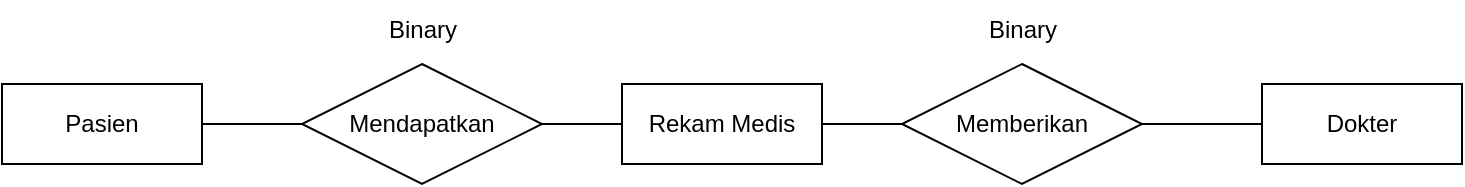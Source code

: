 <mxfile version="23.1.6" type="github">
  <diagram name="Page-1" id="ob4KCghaVc6KkU1SnZAa">
    <mxGraphModel dx="880" dy="434" grid="1" gridSize="10" guides="1" tooltips="1" connect="1" arrows="1" fold="1" page="1" pageScale="1" pageWidth="827" pageHeight="1169" math="0" shadow="0">
      <root>
        <mxCell id="0" />
        <mxCell id="1" parent="0" />
        <mxCell id="6iNviXchWp0u0mHTnAX3-7" style="edgeStyle=orthogonalEdgeStyle;rounded=0;orthogonalLoop=1;jettySize=auto;html=1;entryX=0;entryY=0.5;entryDx=0;entryDy=0;endArrow=none;endFill=0;" edge="1" parent="1" source="6iNviXchWp0u0mHTnAX3-1" target="6iNviXchWp0u0mHTnAX3-4">
          <mxGeometry relative="1" as="geometry" />
        </mxCell>
        <mxCell id="6iNviXchWp0u0mHTnAX3-1" value="Pasien" style="whiteSpace=wrap;html=1;align=center;" vertex="1" parent="1">
          <mxGeometry x="60" y="140" width="100" height="40" as="geometry" />
        </mxCell>
        <mxCell id="6iNviXchWp0u0mHTnAX3-9" style="edgeStyle=orthogonalEdgeStyle;rounded=0;orthogonalLoop=1;jettySize=auto;html=1;entryX=0;entryY=0.5;entryDx=0;entryDy=0;endArrow=none;endFill=0;" edge="1" parent="1" source="6iNviXchWp0u0mHTnAX3-2" target="6iNviXchWp0u0mHTnAX3-5">
          <mxGeometry relative="1" as="geometry" />
        </mxCell>
        <mxCell id="6iNviXchWp0u0mHTnAX3-2" value="Rekam Medis" style="whiteSpace=wrap;html=1;align=center;" vertex="1" parent="1">
          <mxGeometry x="370" y="140" width="100" height="40" as="geometry" />
        </mxCell>
        <mxCell id="6iNviXchWp0u0mHTnAX3-3" value="Dokter" style="whiteSpace=wrap;html=1;align=center;" vertex="1" parent="1">
          <mxGeometry x="690" y="140" width="100" height="40" as="geometry" />
        </mxCell>
        <mxCell id="6iNviXchWp0u0mHTnAX3-8" style="edgeStyle=orthogonalEdgeStyle;rounded=0;orthogonalLoop=1;jettySize=auto;html=1;entryX=0;entryY=0.5;entryDx=0;entryDy=0;endArrow=none;endFill=0;" edge="1" parent="1" source="6iNviXchWp0u0mHTnAX3-4" target="6iNviXchWp0u0mHTnAX3-2">
          <mxGeometry relative="1" as="geometry" />
        </mxCell>
        <mxCell id="6iNviXchWp0u0mHTnAX3-4" value="Mendapatkan" style="shape=rhombus;perimeter=rhombusPerimeter;whiteSpace=wrap;html=1;align=center;" vertex="1" parent="1">
          <mxGeometry x="210" y="130" width="120" height="60" as="geometry" />
        </mxCell>
        <mxCell id="6iNviXchWp0u0mHTnAX3-10" style="edgeStyle=orthogonalEdgeStyle;rounded=0;orthogonalLoop=1;jettySize=auto;html=1;entryX=0;entryY=0.5;entryDx=0;entryDy=0;endArrow=none;endFill=0;" edge="1" parent="1" source="6iNviXchWp0u0mHTnAX3-5" target="6iNviXchWp0u0mHTnAX3-3">
          <mxGeometry relative="1" as="geometry" />
        </mxCell>
        <mxCell id="6iNviXchWp0u0mHTnAX3-5" value="Memberikan" style="shape=rhombus;perimeter=rhombusPerimeter;whiteSpace=wrap;html=1;align=center;" vertex="1" parent="1">
          <mxGeometry x="510" y="130" width="120" height="60" as="geometry" />
        </mxCell>
        <mxCell id="6iNviXchWp0u0mHTnAX3-15" value="Binary" style="text;html=1;align=center;verticalAlign=middle;resizable=0;points=[];autosize=1;strokeColor=none;fillColor=none;" vertex="1" parent="1">
          <mxGeometry x="240" y="98" width="60" height="30" as="geometry" />
        </mxCell>
        <mxCell id="6iNviXchWp0u0mHTnAX3-16" value="Binary" style="text;html=1;align=center;verticalAlign=middle;resizable=0;points=[];autosize=1;strokeColor=none;fillColor=none;" vertex="1" parent="1">
          <mxGeometry x="540" y="98" width="60" height="30" as="geometry" />
        </mxCell>
      </root>
    </mxGraphModel>
  </diagram>
</mxfile>
